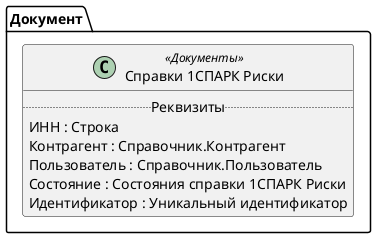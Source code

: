 ﻿@startuml СправкиСПАРКРиски
'!include templates.wsd
'..\include templates.wsd
class Документ.СправкиСПАРКРиски as "Справки 1СПАРК Риски" <<Документы>>
{
..Реквизиты..
ИНН : Строка
Контрагент : Справочник.Контрагент
Пользователь : Справочник.Пользователь
Состояние : Состояния справки 1СПАРК Риски
Идентификатор : Уникальный идентификатор
}
@enduml
